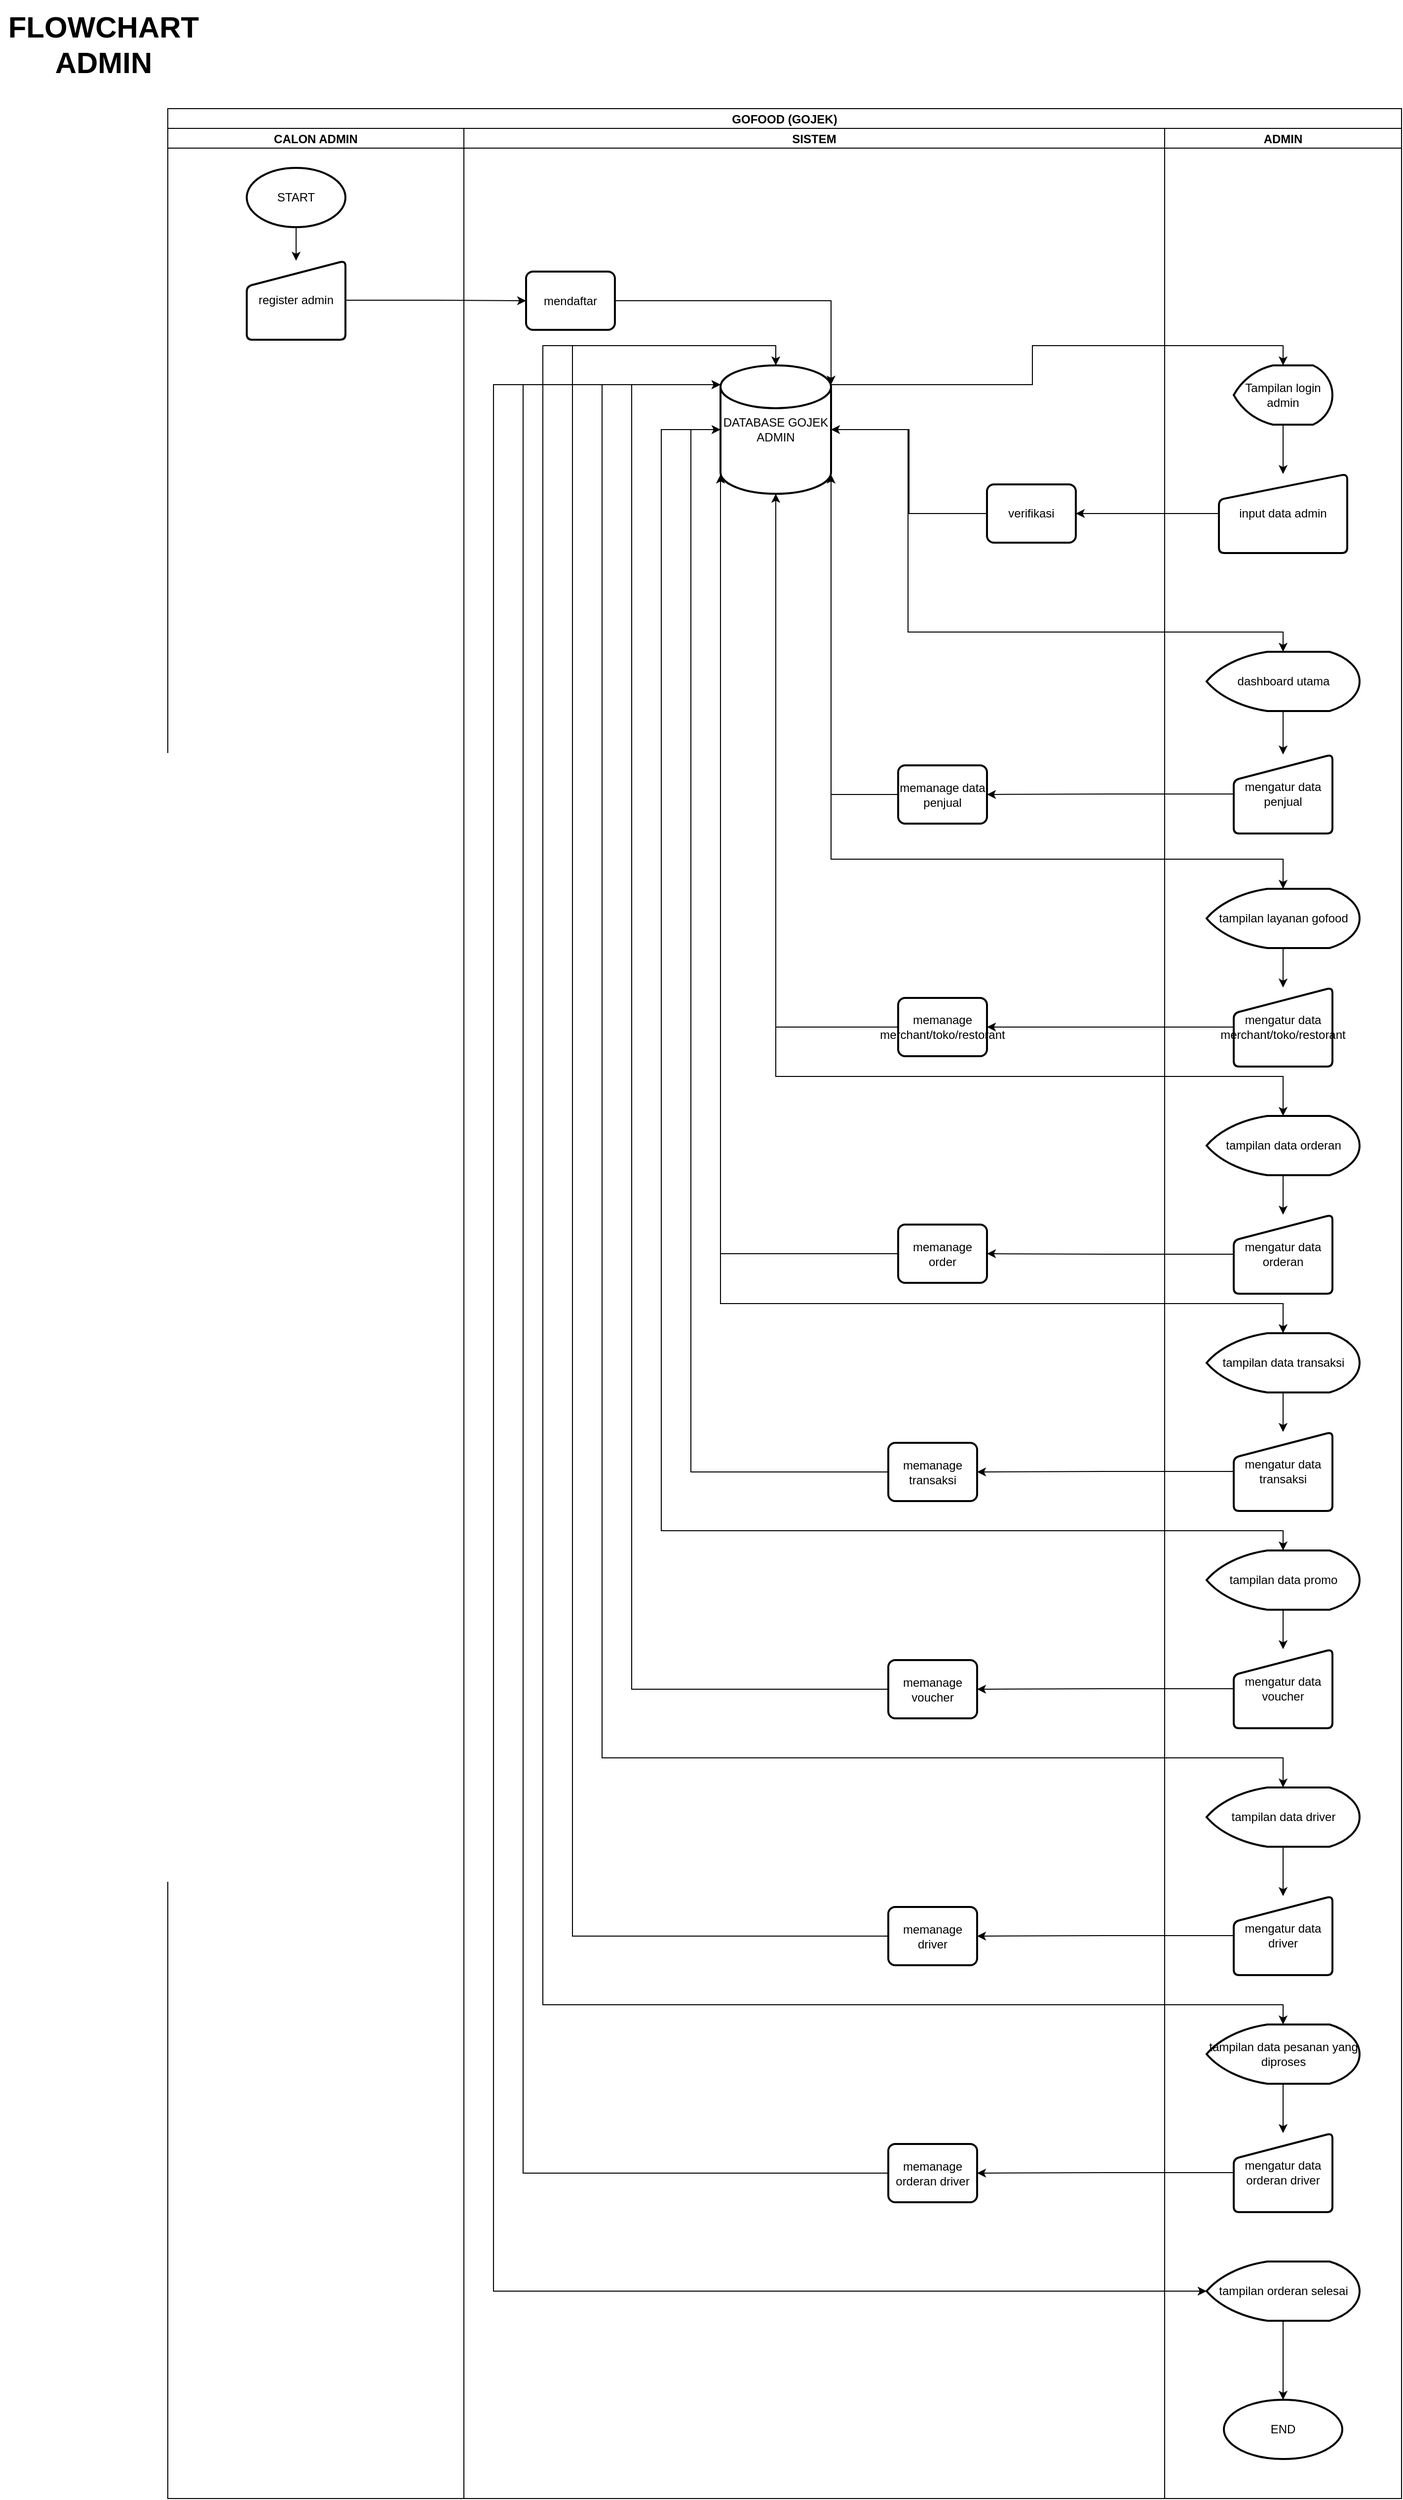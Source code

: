 <mxfile version="16.1.2" type="device"><diagram id="kN6hQLTjpJtjm3-xbjld" name="FLOWCHART"><mxGraphModel dx="2926" dy="1794" grid="1" gridSize="10" guides="1" tooltips="1" connect="1" arrows="1" fold="1" page="1" pageScale="1" pageWidth="2339" pageHeight="3300" math="0" shadow="0"><root><mxCell id="0"/><mxCell id="1" parent="0"/><mxCell id="zkzem3aeasTBDm4XNqLw-1" value="FLOWCHART ADMIN" style="text;html=1;strokeColor=none;fillColor=none;align=center;verticalAlign=middle;whiteSpace=wrap;rounded=0;fontSize=30;fontStyle=1" parent="1" vertex="1"><mxGeometry x="30" y="30" width="210" height="90" as="geometry"/></mxCell><mxCell id="zkzem3aeasTBDm4XNqLw-2" value="GOFOOD (GOJEK)" style="swimlane;childLayout=stackLayout;resizeParent=1;resizeParentMax=0;startSize=20;" parent="1" vertex="1"><mxGeometry x="200" y="140" width="1250" height="2420" as="geometry"/></mxCell><mxCell id="zkzem3aeasTBDm4XNqLw-3" value="CALON ADMIN" style="swimlane;startSize=20;" parent="zkzem3aeasTBDm4XNqLw-2" vertex="1"><mxGeometry y="20" width="300" height="2400" as="geometry"/></mxCell><mxCell id="zkzem3aeasTBDm4XNqLw-4" style="edgeStyle=orthogonalEdgeStyle;rounded=0;orthogonalLoop=1;jettySize=auto;html=1;exitX=0.5;exitY=1;exitDx=0;exitDy=0;exitPerimeter=0;entryX=0.5;entryY=0;entryDx=0;entryDy=0;" parent="zkzem3aeasTBDm4XNqLw-3" source="zkzem3aeasTBDm4XNqLw-5" target="zkzem3aeasTBDm4XNqLw-10" edge="1"><mxGeometry relative="1" as="geometry"><mxPoint x="148" y="120" as="targetPoint"/></mxGeometry></mxCell><mxCell id="zkzem3aeasTBDm4XNqLw-5" value="START" style="strokeWidth=2;html=1;shape=mxgraph.flowchart.start_1;whiteSpace=wrap;" parent="zkzem3aeasTBDm4XNqLw-3" vertex="1"><mxGeometry x="80" y="40" width="100" height="60" as="geometry"/></mxCell><mxCell id="zkzem3aeasTBDm4XNqLw-10" value="register admin" style="html=1;strokeWidth=2;shape=manualInput;whiteSpace=wrap;rounded=1;size=26;arcSize=11;" parent="zkzem3aeasTBDm4XNqLw-3" vertex="1"><mxGeometry x="80" y="134" width="100" height="80" as="geometry"/></mxCell><mxCell id="zkzem3aeasTBDm4XNqLw-25" value="SISTEM" style="swimlane;startSize=20;" parent="zkzem3aeasTBDm4XNqLw-2" vertex="1"><mxGeometry x="300" y="20" width="710" height="2400" as="geometry"/></mxCell><mxCell id="zkzem3aeasTBDm4XNqLw-26" value="DATABASE GOJEK ADMIN" style="strokeWidth=2;html=1;shape=mxgraph.flowchart.database;whiteSpace=wrap;" parent="zkzem3aeasTBDm4XNqLw-25" vertex="1"><mxGeometry x="260" y="240" width="112" height="130" as="geometry"/></mxCell><mxCell id="zkzem3aeasTBDm4XNqLw-101" style="edgeStyle=orthogonalEdgeStyle;rounded=0;orthogonalLoop=1;jettySize=auto;html=1;exitX=1;exitY=0.5;exitDx=0;exitDy=0;entryX=1;entryY=0.15;entryDx=0;entryDy=0;entryPerimeter=0;" parent="zkzem3aeasTBDm4XNqLw-25" source="zkzem3aeasTBDm4XNqLw-28" target="zkzem3aeasTBDm4XNqLw-26" edge="1"><mxGeometry relative="1" as="geometry"><Array as="points"><mxPoint x="372" y="175"/></Array></mxGeometry></mxCell><mxCell id="zkzem3aeasTBDm4XNqLw-28" value="mendaftar" style="rounded=1;whiteSpace=wrap;html=1;absoluteArcSize=1;arcSize=14;strokeWidth=2;" parent="zkzem3aeasTBDm4XNqLw-25" vertex="1"><mxGeometry x="63" y="145" width="90" height="59" as="geometry"/></mxCell><mxCell id="zkzem3aeasTBDm4XNqLw-60" style="edgeStyle=orthogonalEdgeStyle;rounded=0;orthogonalLoop=1;jettySize=auto;html=1;exitX=0;exitY=0.5;exitDx=0;exitDy=0;entryX=1;entryY=0.5;entryDx=0;entryDy=0;entryPerimeter=0;" parent="zkzem3aeasTBDm4XNqLw-25" source="zkzem3aeasTBDm4XNqLw-30" target="zkzem3aeasTBDm4XNqLw-26" edge="1"><mxGeometry relative="1" as="geometry"><mxPoint x="420" y="305" as="targetPoint"/></mxGeometry></mxCell><mxCell id="zkzem3aeasTBDm4XNqLw-30" value="verifikasi" style="rounded=1;whiteSpace=wrap;html=1;absoluteArcSize=1;arcSize=14;strokeWidth=2;" parent="zkzem3aeasTBDm4XNqLw-25" vertex="1"><mxGeometry x="530" y="360.5" width="90" height="59" as="geometry"/></mxCell><mxCell id="zkzem3aeasTBDm4XNqLw-76" style="edgeStyle=orthogonalEdgeStyle;rounded=0;orthogonalLoop=1;jettySize=auto;html=1;exitX=0;exitY=0.5;exitDx=0;exitDy=0;entryX=1;entryY=0.85;entryDx=0;entryDy=0;entryPerimeter=0;" parent="zkzem3aeasTBDm4XNqLw-25" source="zkzem3aeasTBDm4XNqLw-65" target="zkzem3aeasTBDm4XNqLw-26" edge="1"><mxGeometry relative="1" as="geometry"><Array as="points"><mxPoint x="372" y="675"/></Array></mxGeometry></mxCell><mxCell id="zkzem3aeasTBDm4XNqLw-65" value="memanage data penjual" style="rounded=1;whiteSpace=wrap;html=1;absoluteArcSize=1;arcSize=14;strokeWidth=2;" parent="zkzem3aeasTBDm4XNqLw-25" vertex="1"><mxGeometry x="440" y="645" width="90" height="59" as="geometry"/></mxCell><mxCell id="zkzem3aeasTBDm4XNqLw-81" style="edgeStyle=orthogonalEdgeStyle;rounded=0;orthogonalLoop=1;jettySize=auto;html=1;exitX=0;exitY=0.5;exitDx=0;exitDy=0;entryX=0.5;entryY=1;entryDx=0;entryDy=0;entryPerimeter=0;" parent="zkzem3aeasTBDm4XNqLw-25" source="zkzem3aeasTBDm4XNqLw-79" target="zkzem3aeasTBDm4XNqLw-26" edge="1"><mxGeometry relative="1" as="geometry"><Array as="points"><mxPoint x="316" y="910"/></Array></mxGeometry></mxCell><mxCell id="zkzem3aeasTBDm4XNqLw-79" value="memanage merchant/toko/restorant" style="rounded=1;whiteSpace=wrap;html=1;absoluteArcSize=1;arcSize=14;strokeWidth=2;" parent="zkzem3aeasTBDm4XNqLw-25" vertex="1"><mxGeometry x="440" y="880.5" width="90" height="59" as="geometry"/></mxCell><mxCell id="zkzem3aeasTBDm4XNqLw-87" style="edgeStyle=orthogonalEdgeStyle;rounded=0;orthogonalLoop=1;jettySize=auto;html=1;exitX=0;exitY=0.5;exitDx=0;exitDy=0;entryX=0;entryY=0.85;entryDx=0;entryDy=0;entryPerimeter=0;" parent="zkzem3aeasTBDm4XNqLw-25" source="zkzem3aeasTBDm4XNqLw-84" target="zkzem3aeasTBDm4XNqLw-26" edge="1"><mxGeometry relative="1" as="geometry"><Array as="points"><mxPoint x="260" y="1140"/></Array></mxGeometry></mxCell><mxCell id="zkzem3aeasTBDm4XNqLw-84" value="memanage order" style="rounded=1;whiteSpace=wrap;html=1;absoluteArcSize=1;arcSize=14;strokeWidth=2;" parent="zkzem3aeasTBDm4XNqLw-25" vertex="1"><mxGeometry x="440" y="1110" width="90" height="59" as="geometry"/></mxCell><mxCell id="zkzem3aeasTBDm4XNqLw-90" value="memanage transaksi" style="rounded=1;whiteSpace=wrap;html=1;absoluteArcSize=1;arcSize=14;strokeWidth=2;" parent="zkzem3aeasTBDm4XNqLw-25" vertex="1"><mxGeometry x="430" y="1331" width="90" height="59" as="geometry"/></mxCell><mxCell id="zkzem3aeasTBDm4XNqLw-92" style="edgeStyle=orthogonalEdgeStyle;rounded=0;orthogonalLoop=1;jettySize=auto;html=1;exitX=0;exitY=0.5;exitDx=0;exitDy=0;entryX=0;entryY=0.5;entryDx=0;entryDy=0;entryPerimeter=0;" parent="zkzem3aeasTBDm4XNqLw-25" source="zkzem3aeasTBDm4XNqLw-90" target="zkzem3aeasTBDm4XNqLw-26" edge="1"><mxGeometry relative="1" as="geometry"><mxPoint x="28" y="297.177" as="targetPoint"/><Array as="points"><mxPoint x="230" y="1361"/><mxPoint x="230" y="305"/></Array></mxGeometry></mxCell><mxCell id="zkzem3aeasTBDm4XNqLw-103" style="edgeStyle=orthogonalEdgeStyle;rounded=0;orthogonalLoop=1;jettySize=auto;html=1;exitX=0;exitY=0.5;exitDx=0;exitDy=0;entryX=0;entryY=0.15;entryDx=0;entryDy=0;entryPerimeter=0;" parent="zkzem3aeasTBDm4XNqLw-25" source="zkzem3aeasTBDm4XNqLw-97" target="zkzem3aeasTBDm4XNqLw-26" edge="1"><mxGeometry relative="1" as="geometry"><Array as="points"><mxPoint x="170" y="1580"/><mxPoint x="170" y="260"/></Array></mxGeometry></mxCell><mxCell id="zkzem3aeasTBDm4XNqLw-97" value="memanage voucher" style="rounded=1;whiteSpace=wrap;html=1;absoluteArcSize=1;arcSize=14;strokeWidth=2;" parent="zkzem3aeasTBDm4XNqLw-25" vertex="1"><mxGeometry x="430" y="1551" width="90" height="59" as="geometry"/></mxCell><mxCell id="0sjXK85u7iOsmU_KYYsS-8" style="edgeStyle=orthogonalEdgeStyle;rounded=0;orthogonalLoop=1;jettySize=auto;html=1;exitX=0;exitY=0.5;exitDx=0;exitDy=0;entryX=0.5;entryY=0;entryDx=0;entryDy=0;entryPerimeter=0;" parent="zkzem3aeasTBDm4XNqLw-25" source="0sjXK85u7iOsmU_KYYsS-3" target="zkzem3aeasTBDm4XNqLw-26" edge="1"><mxGeometry relative="1" as="geometry"><Array as="points"><mxPoint x="110" y="1830"/><mxPoint x="110" y="220"/><mxPoint x="316" y="220"/></Array></mxGeometry></mxCell><mxCell id="0sjXK85u7iOsmU_KYYsS-3" value="memanage driver" style="rounded=1;whiteSpace=wrap;html=1;absoluteArcSize=1;arcSize=14;strokeWidth=2;" parent="zkzem3aeasTBDm4XNqLw-25" vertex="1"><mxGeometry x="430" y="1801" width="90" height="59" as="geometry"/></mxCell><mxCell id="iNmIt-99q0mCN_PZEXK1-4" style="edgeStyle=orthogonalEdgeStyle;rounded=0;orthogonalLoop=1;jettySize=auto;html=1;exitX=0;exitY=0.5;exitDx=0;exitDy=0;entryX=0;entryY=0.15;entryDx=0;entryDy=0;entryPerimeter=0;" edge="1" parent="zkzem3aeasTBDm4XNqLw-25" source="iNmIt-99q0mCN_PZEXK1-2" target="zkzem3aeasTBDm4XNqLw-26"><mxGeometry relative="1" as="geometry"><Array as="points"><mxPoint x="60" y="2070"/><mxPoint x="60" y="260"/></Array></mxGeometry></mxCell><mxCell id="iNmIt-99q0mCN_PZEXK1-2" value="memanage orderan driver" style="rounded=1;whiteSpace=wrap;html=1;absoluteArcSize=1;arcSize=14;strokeWidth=2;" vertex="1" parent="zkzem3aeasTBDm4XNqLw-25"><mxGeometry x="430" y="2041" width="90" height="59" as="geometry"/></mxCell><mxCell id="zkzem3aeasTBDm4XNqLw-37" value="ADMIN" style="swimlane;startSize=20;" parent="zkzem3aeasTBDm4XNqLw-2" vertex="1"><mxGeometry x="1010" y="20" width="240" height="2400" as="geometry"/></mxCell><mxCell id="zkzem3aeasTBDm4XNqLw-58" style="edgeStyle=orthogonalEdgeStyle;rounded=0;orthogonalLoop=1;jettySize=auto;html=1;exitX=0.5;exitY=1;exitDx=0;exitDy=0;exitPerimeter=0;entryX=0.5;entryY=0;entryDx=0;entryDy=0;" parent="zkzem3aeasTBDm4XNqLw-37" source="zkzem3aeasTBDm4XNqLw-12" target="zkzem3aeasTBDm4XNqLw-13" edge="1"><mxGeometry relative="1" as="geometry"/></mxCell><mxCell id="zkzem3aeasTBDm4XNqLw-12" value="Tampilan login admin" style="strokeWidth=2;html=1;shape=mxgraph.flowchart.display;whiteSpace=wrap;" parent="zkzem3aeasTBDm4XNqLw-37" vertex="1"><mxGeometry x="70" y="240" width="100" height="60" as="geometry"/></mxCell><mxCell id="zkzem3aeasTBDm4XNqLw-13" value="input data admin" style="html=1;strokeWidth=2;shape=manualInput;whiteSpace=wrap;rounded=1;size=26;arcSize=11;" parent="zkzem3aeasTBDm4XNqLw-37" vertex="1"><mxGeometry x="55" y="350" width="130" height="80" as="geometry"/></mxCell><mxCell id="zkzem3aeasTBDm4XNqLw-72" style="edgeStyle=orthogonalEdgeStyle;rounded=0;orthogonalLoop=1;jettySize=auto;html=1;exitX=0.5;exitY=1;exitDx=0;exitDy=0;exitPerimeter=0;entryX=0.5;entryY=0;entryDx=0;entryDy=0;" parent="zkzem3aeasTBDm4XNqLw-37" source="zkzem3aeasTBDm4XNqLw-61" target="zkzem3aeasTBDm4XNqLw-74" edge="1"><mxGeometry relative="1" as="geometry"><mxPoint x="128" y="610" as="targetPoint"/></mxGeometry></mxCell><mxCell id="zkzem3aeasTBDm4XNqLw-61" value="dashboard utama" style="strokeWidth=2;html=1;shape=mxgraph.flowchart.display;whiteSpace=wrap;" parent="zkzem3aeasTBDm4XNqLw-37" vertex="1"><mxGeometry x="42.5" y="530" width="155" height="60" as="geometry"/></mxCell><mxCell id="zkzem3aeasTBDm4XNqLw-63" value="mengatur data orderan" style="html=1;strokeWidth=2;shape=manualInput;whiteSpace=wrap;rounded=1;size=26;arcSize=11;" parent="zkzem3aeasTBDm4XNqLw-37" vertex="1"><mxGeometry x="70" y="1100" width="100" height="80" as="geometry"/></mxCell><mxCell id="zkzem3aeasTBDm4XNqLw-78" style="edgeStyle=orthogonalEdgeStyle;rounded=0;orthogonalLoop=1;jettySize=auto;html=1;exitX=0.5;exitY=1;exitDx=0;exitDy=0;exitPerimeter=0;entryX=0.5;entryY=0;entryDx=0;entryDy=0;" parent="zkzem3aeasTBDm4XNqLw-37" source="zkzem3aeasTBDm4XNqLw-68" target="zkzem3aeasTBDm4XNqLw-70" edge="1"><mxGeometry relative="1" as="geometry"/></mxCell><mxCell id="zkzem3aeasTBDm4XNqLw-68" value="tampilan layanan gofood" style="strokeWidth=2;html=1;shape=mxgraph.flowchart.display;whiteSpace=wrap;" parent="zkzem3aeasTBDm4XNqLw-37" vertex="1"><mxGeometry x="42.5" y="770" width="155" height="60" as="geometry"/></mxCell><mxCell id="zkzem3aeasTBDm4XNqLw-70" value="mengatur data merchant/toko/restorant" style="html=1;strokeWidth=2;shape=manualInput;whiteSpace=wrap;rounded=1;size=26;arcSize=11;" parent="zkzem3aeasTBDm4XNqLw-37" vertex="1"><mxGeometry x="70" y="870" width="100" height="80" as="geometry"/></mxCell><mxCell id="zkzem3aeasTBDm4XNqLw-74" value="mengatur data penjual" style="html=1;strokeWidth=2;shape=manualInput;whiteSpace=wrap;rounded=1;size=26;arcSize=11;" parent="zkzem3aeasTBDm4XNqLw-37" vertex="1"><mxGeometry x="70" y="634" width="100" height="80" as="geometry"/></mxCell><mxCell id="zkzem3aeasTBDm4XNqLw-85" style="edgeStyle=orthogonalEdgeStyle;rounded=0;orthogonalLoop=1;jettySize=auto;html=1;exitX=0.5;exitY=1;exitDx=0;exitDy=0;exitPerimeter=0;entryX=0.5;entryY=0;entryDx=0;entryDy=0;" parent="zkzem3aeasTBDm4XNqLw-37" source="zkzem3aeasTBDm4XNqLw-82" target="zkzem3aeasTBDm4XNqLw-63" edge="1"><mxGeometry relative="1" as="geometry"/></mxCell><mxCell id="zkzem3aeasTBDm4XNqLw-82" value="tampilan data orderan" style="strokeWidth=2;html=1;shape=mxgraph.flowchart.display;whiteSpace=wrap;" parent="zkzem3aeasTBDm4XNqLw-37" vertex="1"><mxGeometry x="42.5" y="1000" width="155" height="60" as="geometry"/></mxCell><mxCell id="zkzem3aeasTBDm4XNqLw-94" style="edgeStyle=orthogonalEdgeStyle;rounded=0;orthogonalLoop=1;jettySize=auto;html=1;exitX=0.5;exitY=1;exitDx=0;exitDy=0;exitPerimeter=0;entryX=0.5;entryY=0;entryDx=0;entryDy=0;" parent="zkzem3aeasTBDm4XNqLw-37" source="zkzem3aeasTBDm4XNqLw-88" target="zkzem3aeasTBDm4XNqLw-89" edge="1"><mxGeometry relative="1" as="geometry"/></mxCell><mxCell id="zkzem3aeasTBDm4XNqLw-88" value="tampilan data transaksi" style="strokeWidth=2;html=1;shape=mxgraph.flowchart.display;whiteSpace=wrap;" parent="zkzem3aeasTBDm4XNqLw-37" vertex="1"><mxGeometry x="42.5" y="1220" width="155" height="60" as="geometry"/></mxCell><mxCell id="zkzem3aeasTBDm4XNqLw-89" value="mengatur data transaksi" style="html=1;strokeWidth=2;shape=manualInput;whiteSpace=wrap;rounded=1;size=26;arcSize=11;" parent="zkzem3aeasTBDm4XNqLw-37" vertex="1"><mxGeometry x="70" y="1320" width="100" height="80" as="geometry"/></mxCell><mxCell id="zkzem3aeasTBDm4XNqLw-100" style="edgeStyle=orthogonalEdgeStyle;rounded=0;orthogonalLoop=1;jettySize=auto;html=1;exitX=0.5;exitY=1;exitDx=0;exitDy=0;exitPerimeter=0;entryX=0.5;entryY=0;entryDx=0;entryDy=0;" parent="zkzem3aeasTBDm4XNqLw-37" source="zkzem3aeasTBDm4XNqLw-95" target="zkzem3aeasTBDm4XNqLw-96" edge="1"><mxGeometry relative="1" as="geometry"/></mxCell><mxCell id="zkzem3aeasTBDm4XNqLw-95" value="tampilan data promo" style="strokeWidth=2;html=1;shape=mxgraph.flowchart.display;whiteSpace=wrap;" parent="zkzem3aeasTBDm4XNqLw-37" vertex="1"><mxGeometry x="42.5" y="1440" width="155" height="60" as="geometry"/></mxCell><mxCell id="zkzem3aeasTBDm4XNqLw-96" value="mengatur data voucher" style="html=1;strokeWidth=2;shape=manualInput;whiteSpace=wrap;rounded=1;size=26;arcSize=11;" parent="zkzem3aeasTBDm4XNqLw-37" vertex="1"><mxGeometry x="70" y="1540" width="100" height="80" as="geometry"/></mxCell><mxCell id="0sjXK85u7iOsmU_KYYsS-6" style="edgeStyle=orthogonalEdgeStyle;rounded=0;orthogonalLoop=1;jettySize=auto;html=1;exitX=0.5;exitY=1;exitDx=0;exitDy=0;exitPerimeter=0;entryX=0.5;entryY=0;entryDx=0;entryDy=0;" parent="zkzem3aeasTBDm4XNqLw-37" source="0sjXK85u7iOsmU_KYYsS-1" target="0sjXK85u7iOsmU_KYYsS-2" edge="1"><mxGeometry relative="1" as="geometry"/></mxCell><mxCell id="0sjXK85u7iOsmU_KYYsS-1" value="tampilan data driver" style="strokeWidth=2;html=1;shape=mxgraph.flowchart.display;whiteSpace=wrap;" parent="zkzem3aeasTBDm4XNqLw-37" vertex="1"><mxGeometry x="42.5" y="1680" width="155" height="60" as="geometry"/></mxCell><mxCell id="0sjXK85u7iOsmU_KYYsS-2" value="mengatur data driver" style="html=1;strokeWidth=2;shape=manualInput;whiteSpace=wrap;rounded=1;size=26;arcSize=11;" parent="zkzem3aeasTBDm4XNqLw-37" vertex="1"><mxGeometry x="70" y="1790" width="100" height="80" as="geometry"/></mxCell><mxCell id="0sjXK85u7iOsmU_KYYsS-10" style="edgeStyle=orthogonalEdgeStyle;rounded=0;orthogonalLoop=1;jettySize=auto;html=1;exitX=0.5;exitY=1;exitDx=0;exitDy=0;exitPerimeter=0;entryX=0.5;entryY=0;entryDx=0;entryDy=0;" parent="zkzem3aeasTBDm4XNqLw-37" source="0sjXK85u7iOsmU_KYYsS-4" target="iNmIt-99q0mCN_PZEXK1-1" edge="1"><mxGeometry relative="1" as="geometry"><mxPoint x="120" y="2030" as="targetPoint"/></mxGeometry></mxCell><mxCell id="0sjXK85u7iOsmU_KYYsS-4" value="tampilan data pesanan yang diproses" style="strokeWidth=2;html=1;shape=mxgraph.flowchart.display;whiteSpace=wrap;" parent="zkzem3aeasTBDm4XNqLw-37" vertex="1"><mxGeometry x="42.5" y="1920" width="155" height="60" as="geometry"/></mxCell><mxCell id="iNmIt-99q0mCN_PZEXK1-1" value="mengatur data orderan driver" style="html=1;strokeWidth=2;shape=manualInput;whiteSpace=wrap;rounded=1;size=26;arcSize=11;" vertex="1" parent="zkzem3aeasTBDm4XNqLw-37"><mxGeometry x="70" y="2030" width="100" height="80" as="geometry"/></mxCell><mxCell id="iNmIt-99q0mCN_PZEXK1-8" value="" style="edgeStyle=orthogonalEdgeStyle;rounded=0;orthogonalLoop=1;jettySize=auto;html=1;" edge="1" parent="zkzem3aeasTBDm4XNqLw-37" source="iNmIt-99q0mCN_PZEXK1-6" target="iNmIt-99q0mCN_PZEXK1-7"><mxGeometry relative="1" as="geometry"/></mxCell><mxCell id="iNmIt-99q0mCN_PZEXK1-6" value="tampilan orderan selesai" style="strokeWidth=2;html=1;shape=mxgraph.flowchart.display;whiteSpace=wrap;" vertex="1" parent="zkzem3aeasTBDm4XNqLw-37"><mxGeometry x="42.5" y="2160" width="155" height="60" as="geometry"/></mxCell><mxCell id="iNmIt-99q0mCN_PZEXK1-7" value="END" style="ellipse;whiteSpace=wrap;html=1;strokeWidth=2;" vertex="1" parent="zkzem3aeasTBDm4XNqLw-37"><mxGeometry x="60" y="2300" width="120" height="60" as="geometry"/></mxCell><mxCell id="zkzem3aeasTBDm4XNqLw-55" style="edgeStyle=orthogonalEdgeStyle;rounded=0;orthogonalLoop=1;jettySize=auto;html=1;exitX=1;exitY=0.5;exitDx=0;exitDy=0;entryX=0;entryY=0.5;entryDx=0;entryDy=0;" parent="zkzem3aeasTBDm4XNqLw-2" source="zkzem3aeasTBDm4XNqLw-10" target="zkzem3aeasTBDm4XNqLw-28" edge="1"><mxGeometry relative="1" as="geometry"/></mxCell><mxCell id="zkzem3aeasTBDm4XNqLw-59" style="edgeStyle=orthogonalEdgeStyle;rounded=0;orthogonalLoop=1;jettySize=auto;html=1;exitX=0;exitY=0.5;exitDx=0;exitDy=0;entryX=1;entryY=0.5;entryDx=0;entryDy=0;" parent="zkzem3aeasTBDm4XNqLw-2" source="zkzem3aeasTBDm4XNqLw-13" target="zkzem3aeasTBDm4XNqLw-30" edge="1"><mxGeometry relative="1" as="geometry"/></mxCell><mxCell id="zkzem3aeasTBDm4XNqLw-62" style="edgeStyle=orthogonalEdgeStyle;rounded=0;orthogonalLoop=1;jettySize=auto;html=1;entryX=0.5;entryY=0;entryDx=0;entryDy=0;entryPerimeter=0;exitX=1;exitY=0.5;exitDx=0;exitDy=0;exitPerimeter=0;" parent="zkzem3aeasTBDm4XNqLw-2" source="zkzem3aeasTBDm4XNqLw-26" target="zkzem3aeasTBDm4XNqLw-61" edge="1"><mxGeometry relative="1" as="geometry"><mxPoint x="616" y="510" as="sourcePoint"/><Array as="points"><mxPoint x="750" y="325"/><mxPoint x="750" y="530"/><mxPoint x="1130" y="530"/></Array></mxGeometry></mxCell><mxCell id="zkzem3aeasTBDm4XNqLw-75" style="edgeStyle=orthogonalEdgeStyle;rounded=0;orthogonalLoop=1;jettySize=auto;html=1;exitX=0;exitY=0.5;exitDx=0;exitDy=0;entryX=1;entryY=0.5;entryDx=0;entryDy=0;" parent="zkzem3aeasTBDm4XNqLw-2" source="zkzem3aeasTBDm4XNqLw-74" target="zkzem3aeasTBDm4XNqLw-65" edge="1"><mxGeometry relative="1" as="geometry"/></mxCell><mxCell id="zkzem3aeasTBDm4XNqLw-77" style="edgeStyle=orthogonalEdgeStyle;rounded=0;orthogonalLoop=1;jettySize=auto;html=1;exitX=1;exitY=0.85;exitDx=0;exitDy=0;exitPerimeter=0;entryX=0.5;entryY=0;entryDx=0;entryDy=0;entryPerimeter=0;" parent="zkzem3aeasTBDm4XNqLw-2" source="zkzem3aeasTBDm4XNqLw-26" target="zkzem3aeasTBDm4XNqLw-68" edge="1"><mxGeometry relative="1" as="geometry"><Array as="points"><mxPoint x="672" y="760"/><mxPoint x="1130" y="760"/></Array></mxGeometry></mxCell><mxCell id="zkzem3aeasTBDm4XNqLw-80" style="edgeStyle=orthogonalEdgeStyle;rounded=0;orthogonalLoop=1;jettySize=auto;html=1;exitX=0;exitY=0.5;exitDx=0;exitDy=0;entryX=1;entryY=0.5;entryDx=0;entryDy=0;" parent="zkzem3aeasTBDm4XNqLw-2" source="zkzem3aeasTBDm4XNqLw-70" target="zkzem3aeasTBDm4XNqLw-79" edge="1"><mxGeometry relative="1" as="geometry"/></mxCell><mxCell id="zkzem3aeasTBDm4XNqLw-83" style="edgeStyle=orthogonalEdgeStyle;rounded=0;orthogonalLoop=1;jettySize=auto;html=1;exitX=0.5;exitY=1;exitDx=0;exitDy=0;exitPerimeter=0;entryX=0.5;entryY=0;entryDx=0;entryDy=0;entryPerimeter=0;" parent="zkzem3aeasTBDm4XNqLw-2" source="zkzem3aeasTBDm4XNqLw-26" target="zkzem3aeasTBDm4XNqLw-82" edge="1"><mxGeometry relative="1" as="geometry"><Array as="points"><mxPoint x="616" y="980"/><mxPoint x="1130" y="980"/></Array></mxGeometry></mxCell><mxCell id="zkzem3aeasTBDm4XNqLw-86" style="edgeStyle=orthogonalEdgeStyle;rounded=0;orthogonalLoop=1;jettySize=auto;html=1;exitX=0;exitY=0.5;exitDx=0;exitDy=0;entryX=1;entryY=0.5;entryDx=0;entryDy=0;" parent="zkzem3aeasTBDm4XNqLw-2" source="zkzem3aeasTBDm4XNqLw-63" target="zkzem3aeasTBDm4XNqLw-84" edge="1"><mxGeometry relative="1" as="geometry"/></mxCell><mxCell id="zkzem3aeasTBDm4XNqLw-91" style="edgeStyle=orthogonalEdgeStyle;rounded=0;orthogonalLoop=1;jettySize=auto;html=1;exitX=0;exitY=0.5;exitDx=0;exitDy=0;entryX=1;entryY=0.5;entryDx=0;entryDy=0;" parent="zkzem3aeasTBDm4XNqLw-2" source="zkzem3aeasTBDm4XNqLw-89" target="zkzem3aeasTBDm4XNqLw-90" edge="1"><mxGeometry relative="1" as="geometry"/></mxCell><mxCell id="zkzem3aeasTBDm4XNqLw-93" style="edgeStyle=orthogonalEdgeStyle;rounded=0;orthogonalLoop=1;jettySize=auto;html=1;exitX=0;exitY=0.85;exitDx=0;exitDy=0;exitPerimeter=0;entryX=0.5;entryY=0;entryDx=0;entryDy=0;entryPerimeter=0;" parent="zkzem3aeasTBDm4XNqLw-2" source="zkzem3aeasTBDm4XNqLw-26" target="zkzem3aeasTBDm4XNqLw-88" edge="1"><mxGeometry relative="1" as="geometry"><Array as="points"><mxPoint x="560" y="1210"/><mxPoint x="1130" y="1210"/></Array></mxGeometry></mxCell><mxCell id="zkzem3aeasTBDm4XNqLw-98" style="edgeStyle=orthogonalEdgeStyle;rounded=0;orthogonalLoop=1;jettySize=auto;html=1;exitX=0;exitY=0.5;exitDx=0;exitDy=0;entryX=1;entryY=0.5;entryDx=0;entryDy=0;" parent="zkzem3aeasTBDm4XNqLw-2" source="zkzem3aeasTBDm4XNqLw-96" target="zkzem3aeasTBDm4XNqLw-97" edge="1"><mxGeometry relative="1" as="geometry"/></mxCell><mxCell id="zkzem3aeasTBDm4XNqLw-99" style="edgeStyle=orthogonalEdgeStyle;rounded=0;orthogonalLoop=1;jettySize=auto;html=1;exitX=0;exitY=0.5;exitDx=0;exitDy=0;exitPerimeter=0;entryX=0.5;entryY=0;entryDx=0;entryDy=0;entryPerimeter=0;" parent="zkzem3aeasTBDm4XNqLw-2" source="zkzem3aeasTBDm4XNqLw-26" target="zkzem3aeasTBDm4XNqLw-95" edge="1"><mxGeometry relative="1" as="geometry"><Array as="points"><mxPoint x="500" y="325"/><mxPoint x="500" y="1440"/><mxPoint x="1130" y="1440"/></Array></mxGeometry></mxCell><mxCell id="zkzem3aeasTBDm4XNqLw-102" style="edgeStyle=orthogonalEdgeStyle;rounded=0;orthogonalLoop=1;jettySize=auto;html=1;exitX=1;exitY=0.15;exitDx=0;exitDy=0;exitPerimeter=0;entryX=0.5;entryY=0;entryDx=0;entryDy=0;entryPerimeter=0;" parent="zkzem3aeasTBDm4XNqLw-2" source="zkzem3aeasTBDm4XNqLw-26" target="zkzem3aeasTBDm4XNqLw-12" edge="1"><mxGeometry relative="1" as="geometry"/></mxCell><mxCell id="0sjXK85u7iOsmU_KYYsS-5" style="edgeStyle=orthogonalEdgeStyle;rounded=0;orthogonalLoop=1;jettySize=auto;html=1;exitX=0;exitY=0.15;exitDx=0;exitDy=0;exitPerimeter=0;entryX=0.5;entryY=0;entryDx=0;entryDy=0;entryPerimeter=0;" parent="zkzem3aeasTBDm4XNqLw-2" source="zkzem3aeasTBDm4XNqLw-26" target="0sjXK85u7iOsmU_KYYsS-1" edge="1"><mxGeometry relative="1" as="geometry"><Array as="points"><mxPoint x="440" y="280"/><mxPoint x="440" y="1670"/><mxPoint x="1130" y="1670"/></Array></mxGeometry></mxCell><mxCell id="0sjXK85u7iOsmU_KYYsS-7" style="edgeStyle=orthogonalEdgeStyle;rounded=0;orthogonalLoop=1;jettySize=auto;html=1;exitX=0;exitY=0.5;exitDx=0;exitDy=0;entryX=1;entryY=0.5;entryDx=0;entryDy=0;" parent="zkzem3aeasTBDm4XNqLw-2" source="0sjXK85u7iOsmU_KYYsS-2" target="0sjXK85u7iOsmU_KYYsS-3" edge="1"><mxGeometry relative="1" as="geometry"/></mxCell><mxCell id="0sjXK85u7iOsmU_KYYsS-9" style="edgeStyle=orthogonalEdgeStyle;rounded=0;orthogonalLoop=1;jettySize=auto;html=1;exitX=0.5;exitY=0;exitDx=0;exitDy=0;exitPerimeter=0;entryX=0.5;entryY=0;entryDx=0;entryDy=0;entryPerimeter=0;" parent="zkzem3aeasTBDm4XNqLw-2" source="zkzem3aeasTBDm4XNqLw-26" target="0sjXK85u7iOsmU_KYYsS-4" edge="1"><mxGeometry relative="1" as="geometry"><Array as="points"><mxPoint x="616" y="240"/><mxPoint x="380" y="240"/><mxPoint x="380" y="1920"/><mxPoint x="1130" y="1920"/></Array></mxGeometry></mxCell><mxCell id="iNmIt-99q0mCN_PZEXK1-3" style="edgeStyle=orthogonalEdgeStyle;rounded=0;orthogonalLoop=1;jettySize=auto;html=1;exitX=0;exitY=0.5;exitDx=0;exitDy=0;entryX=1;entryY=0.5;entryDx=0;entryDy=0;" edge="1" parent="zkzem3aeasTBDm4XNqLw-2" source="iNmIt-99q0mCN_PZEXK1-1" target="iNmIt-99q0mCN_PZEXK1-2"><mxGeometry relative="1" as="geometry"/></mxCell><mxCell id="iNmIt-99q0mCN_PZEXK1-5" style="edgeStyle=orthogonalEdgeStyle;rounded=0;orthogonalLoop=1;jettySize=auto;html=1;exitX=0;exitY=0.15;exitDx=0;exitDy=0;exitPerimeter=0;entryX=0;entryY=0.5;entryDx=0;entryDy=0;entryPerimeter=0;" edge="1" parent="zkzem3aeasTBDm4XNqLw-2" source="zkzem3aeasTBDm4XNqLw-26" target="iNmIt-99q0mCN_PZEXK1-6"><mxGeometry relative="1" as="geometry"><mxPoint x="790" y="2272.445" as="targetPoint"/><Array as="points"><mxPoint x="330" y="280"/><mxPoint x="330" y="2210"/></Array></mxGeometry></mxCell></root></mxGraphModel></diagram></mxfile>